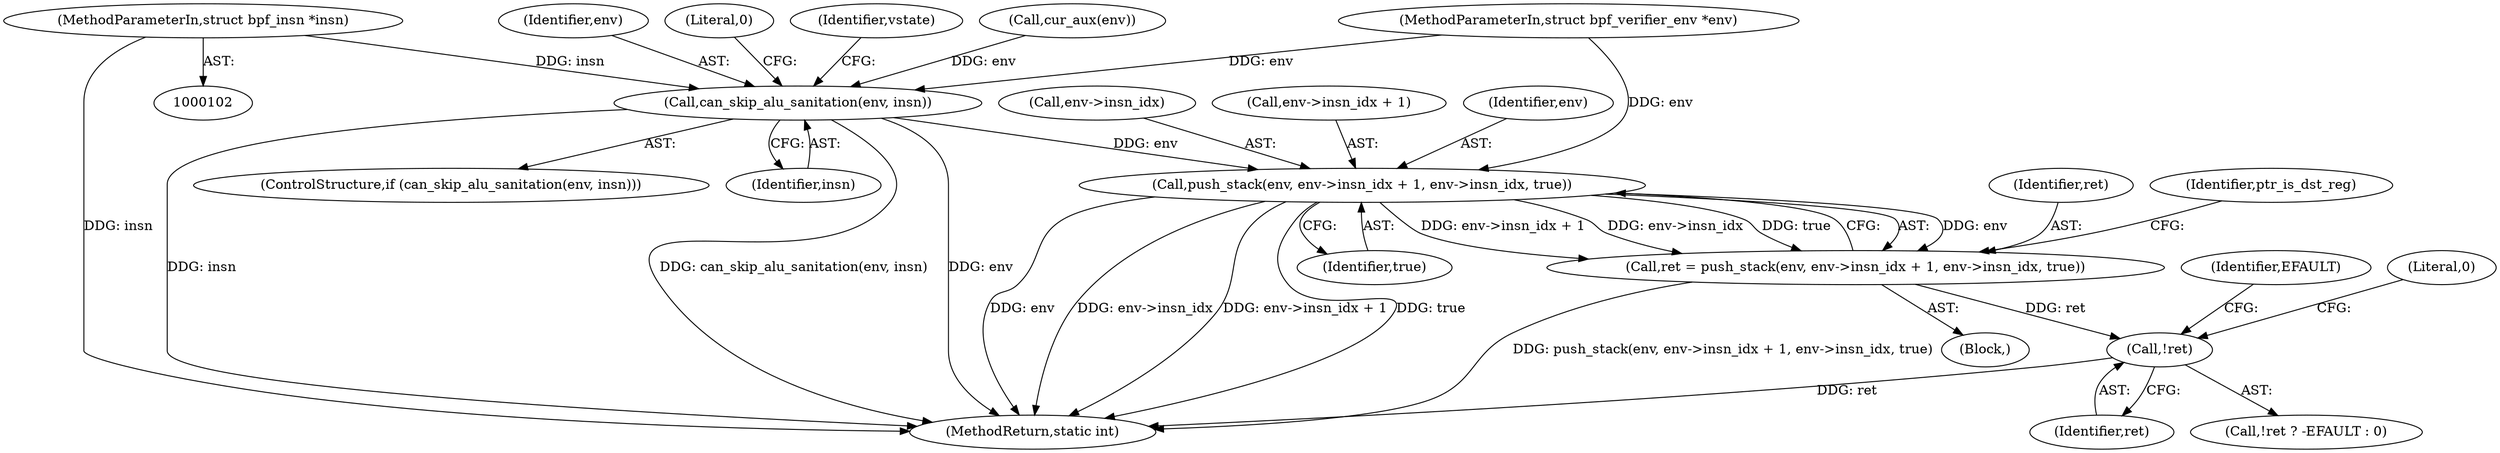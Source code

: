 digraph "0_linux_d3bd7413e0ca40b60cf60d4003246d067cafdeda_0@pointer" {
"1000104" [label="(MethodParameterIn,struct bpf_insn *insn)"];
"1000138" [label="(Call,can_skip_alu_sanitation(env, insn))"];
"1000193" [label="(Call,push_stack(env, env->insn_idx + 1, env->insn_idx, true))"];
"1000191" [label="(Call,ret = push_stack(env, env->insn_idx + 1, env->insn_idx, true))"];
"1000213" [label="(Call,!ret)"];
"1000104" [label="(MethodParameterIn,struct bpf_insn *insn)"];
"1000140" [label="(Identifier,insn)"];
"1000218" [label="(MethodReturn,static int)"];
"1000203" [label="(Identifier,true)"];
"1000216" [label="(Identifier,EFAULT)"];
"1000139" [label="(Identifier,env)"];
"1000142" [label="(Literal,0)"];
"1000192" [label="(Identifier,ret)"];
"1000213" [label="(Call,!ret)"];
"1000138" [label="(Call,can_skip_alu_sanitation(env, insn))"];
"1000145" [label="(Identifier,vstate)"];
"1000103" [label="(MethodParameterIn,struct bpf_verifier_env *env)"];
"1000217" [label="(Literal,0)"];
"1000212" [label="(Call,!ret ? -EFAULT : 0)"];
"1000118" [label="(Call,cur_aux(env))"];
"1000191" [label="(Call,ret = push_stack(env, env->insn_idx + 1, env->insn_idx, true))"];
"1000200" [label="(Call,env->insn_idx)"];
"1000214" [label="(Identifier,ret)"];
"1000195" [label="(Call,env->insn_idx + 1)"];
"1000206" [label="(Identifier,ptr_is_dst_reg)"];
"1000108" [label="(Block,)"];
"1000194" [label="(Identifier,env)"];
"1000137" [label="(ControlStructure,if (can_skip_alu_sanitation(env, insn)))"];
"1000193" [label="(Call,push_stack(env, env->insn_idx + 1, env->insn_idx, true))"];
"1000104" -> "1000102"  [label="AST: "];
"1000104" -> "1000218"  [label="DDG: insn"];
"1000104" -> "1000138"  [label="DDG: insn"];
"1000138" -> "1000137"  [label="AST: "];
"1000138" -> "1000140"  [label="CFG: "];
"1000139" -> "1000138"  [label="AST: "];
"1000140" -> "1000138"  [label="AST: "];
"1000142" -> "1000138"  [label="CFG: "];
"1000145" -> "1000138"  [label="CFG: "];
"1000138" -> "1000218"  [label="DDG: env"];
"1000138" -> "1000218"  [label="DDG: insn"];
"1000138" -> "1000218"  [label="DDG: can_skip_alu_sanitation(env, insn)"];
"1000118" -> "1000138"  [label="DDG: env"];
"1000103" -> "1000138"  [label="DDG: env"];
"1000138" -> "1000193"  [label="DDG: env"];
"1000193" -> "1000191"  [label="AST: "];
"1000193" -> "1000203"  [label="CFG: "];
"1000194" -> "1000193"  [label="AST: "];
"1000195" -> "1000193"  [label="AST: "];
"1000200" -> "1000193"  [label="AST: "];
"1000203" -> "1000193"  [label="AST: "];
"1000191" -> "1000193"  [label="CFG: "];
"1000193" -> "1000218"  [label="DDG: env"];
"1000193" -> "1000218"  [label="DDG: env->insn_idx"];
"1000193" -> "1000218"  [label="DDG: env->insn_idx + 1"];
"1000193" -> "1000218"  [label="DDG: true"];
"1000193" -> "1000191"  [label="DDG: env"];
"1000193" -> "1000191"  [label="DDG: env->insn_idx + 1"];
"1000193" -> "1000191"  [label="DDG: env->insn_idx"];
"1000193" -> "1000191"  [label="DDG: true"];
"1000103" -> "1000193"  [label="DDG: env"];
"1000191" -> "1000108"  [label="AST: "];
"1000192" -> "1000191"  [label="AST: "];
"1000206" -> "1000191"  [label="CFG: "];
"1000191" -> "1000218"  [label="DDG: push_stack(env, env->insn_idx + 1, env->insn_idx, true)"];
"1000191" -> "1000213"  [label="DDG: ret"];
"1000213" -> "1000212"  [label="AST: "];
"1000213" -> "1000214"  [label="CFG: "];
"1000214" -> "1000213"  [label="AST: "];
"1000216" -> "1000213"  [label="CFG: "];
"1000217" -> "1000213"  [label="CFG: "];
"1000213" -> "1000218"  [label="DDG: ret"];
}
